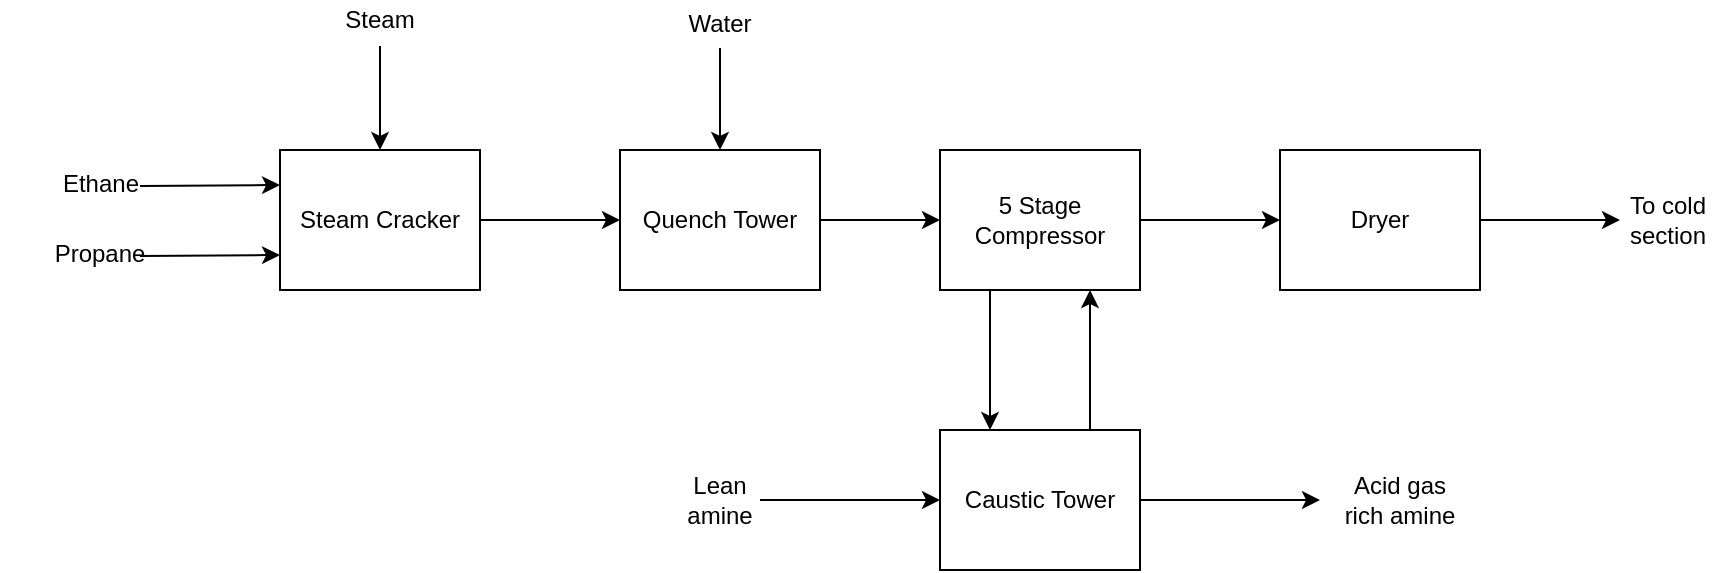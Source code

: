 <mxfile version="14.2.7" type="github"><diagram id="Rsk6IiorEvZPipgeGu77" name="Page-1"><mxGraphModel dx="1222" dy="532" grid="0" gridSize="10" guides="1" tooltips="1" connect="1" arrows="1" fold="1" page="0" pageScale="1" pageWidth="827" pageHeight="1169" background="none" math="0" shadow="0"><root><mxCell id="0"/><mxCell id="1" parent="0"/><mxCell id="NiAOHMUM3ZDg1Gnb6x4Y-1" value="Steam Cracker" style="rounded=0;whiteSpace=wrap;html=1;" parent="1" vertex="1"><mxGeometry x="70" y="210" width="100" height="70" as="geometry"/></mxCell><mxCell id="NiAOHMUM3ZDg1Gnb6x4Y-3" value="Quench Tower" style="rounded=0;whiteSpace=wrap;html=1;" parent="1" vertex="1"><mxGeometry x="240" y="210" width="100" height="70" as="geometry"/></mxCell><mxCell id="NiAOHMUM3ZDg1Gnb6x4Y-4" value="Caustic Tower" style="rounded=0;whiteSpace=wrap;html=1;" parent="1" vertex="1"><mxGeometry x="400" y="350" width="100" height="70" as="geometry"/></mxCell><mxCell id="NiAOHMUM3ZDg1Gnb6x4Y-5" value="5 Stage Compressor" style="rounded=0;whiteSpace=wrap;html=1;" parent="1" vertex="1"><mxGeometry x="400" y="210" width="100" height="70" as="geometry"/></mxCell><mxCell id="NiAOHMUM3ZDg1Gnb6x4Y-7" value="Dryer" style="rounded=0;whiteSpace=wrap;html=1;" parent="1" vertex="1"><mxGeometry x="570" y="210" width="100" height="70" as="geometry"/></mxCell><mxCell id="NiAOHMUM3ZDg1Gnb6x4Y-8" value="" style="endArrow=classic;html=1;exitX=1;exitY=0.5;exitDx=0;exitDy=0;entryX=0;entryY=0.5;entryDx=0;entryDy=0;" parent="1" source="NiAOHMUM3ZDg1Gnb6x4Y-1" target="NiAOHMUM3ZDg1Gnb6x4Y-3" edge="1"><mxGeometry width="50" height="50" relative="1" as="geometry"><mxPoint x="280" y="360" as="sourcePoint"/><mxPoint x="330" y="310" as="targetPoint"/></mxGeometry></mxCell><mxCell id="NiAOHMUM3ZDg1Gnb6x4Y-9" value="" style="endArrow=classic;html=1;exitX=1;exitY=0.5;exitDx=0;exitDy=0;entryX=0;entryY=0.5;entryDx=0;entryDy=0;" parent="1" source="NiAOHMUM3ZDg1Gnb6x4Y-3" target="NiAOHMUM3ZDg1Gnb6x4Y-5" edge="1"><mxGeometry width="50" height="50" relative="1" as="geometry"><mxPoint x="180" y="255" as="sourcePoint"/><mxPoint x="250" y="255" as="targetPoint"/></mxGeometry></mxCell><mxCell id="NiAOHMUM3ZDg1Gnb6x4Y-10" value="" style="endArrow=classic;html=1;entryX=0;entryY=0.75;entryDx=0;entryDy=0;" parent="1" target="NiAOHMUM3ZDg1Gnb6x4Y-1" edge="1"><mxGeometry width="50" height="50" relative="1" as="geometry"><mxPoint y="263" as="sourcePoint"/><mxPoint x="250" y="255" as="targetPoint"/></mxGeometry></mxCell><mxCell id="NiAOHMUM3ZDg1Gnb6x4Y-12" value="" style="endArrow=classic;html=1;exitX=0.25;exitY=1;exitDx=0;exitDy=0;entryX=0.25;entryY=0;entryDx=0;entryDy=0;entryPerimeter=0;" parent="1" source="NiAOHMUM3ZDg1Gnb6x4Y-5" target="NiAOHMUM3ZDg1Gnb6x4Y-4" edge="1"><mxGeometry width="50" height="50" relative="1" as="geometry"><mxPoint x="540" y="350" as="sourcePoint"/><mxPoint x="590" y="300" as="targetPoint"/></mxGeometry></mxCell><mxCell id="NiAOHMUM3ZDg1Gnb6x4Y-14" value="" style="endArrow=classic;html=1;exitX=0.75;exitY=0;exitDx=0;exitDy=0;entryX=0.75;entryY=1;entryDx=0;entryDy=0;exitPerimeter=0;" parent="1" source="NiAOHMUM3ZDg1Gnb6x4Y-4" target="NiAOHMUM3ZDg1Gnb6x4Y-5" edge="1"><mxGeometry width="50" height="50" relative="1" as="geometry"><mxPoint x="660" y="244.5" as="sourcePoint"/><mxPoint x="710" y="245" as="targetPoint"/></mxGeometry></mxCell><mxCell id="NiAOHMUM3ZDg1Gnb6x4Y-17" value="" style="endArrow=classic;html=1;entryX=0;entryY=0.5;entryDx=0;entryDy=0;exitX=1;exitY=0.5;exitDx=0;exitDy=0;" parent="1" source="NiAOHMUM3ZDg1Gnb6x4Y-5" target="NiAOHMUM3ZDg1Gnb6x4Y-7" edge="1"><mxGeometry width="50" height="50" relative="1" as="geometry"><mxPoint x="810" y="245" as="sourcePoint"/><mxPoint x="570" y="265" as="targetPoint"/></mxGeometry></mxCell><mxCell id="NiAOHMUM3ZDg1Gnb6x4Y-18" value="" style="endArrow=classic;html=1;entryX=0;entryY=0.25;entryDx=0;entryDy=0;" parent="1" target="NiAOHMUM3ZDg1Gnb6x4Y-1" edge="1"><mxGeometry width="50" height="50" relative="1" as="geometry"><mxPoint y="228" as="sourcePoint"/><mxPoint x="40" y="240" as="targetPoint"/></mxGeometry></mxCell><mxCell id="NiAOHMUM3ZDg1Gnb6x4Y-19" value="Ethane" style="text;html=1;strokeColor=none;fillColor=none;align=center;verticalAlign=middle;whiteSpace=wrap;rounded=0;" parent="1" vertex="1"><mxGeometry x="-69.5" y="217" width="99" height="20" as="geometry"/></mxCell><mxCell id="NiAOHMUM3ZDg1Gnb6x4Y-20" value="Propane" style="text;html=1;strokeColor=none;fillColor=none;align=center;verticalAlign=middle;whiteSpace=wrap;rounded=0;" parent="1" vertex="1"><mxGeometry x="-40" y="252" width="40" height="20" as="geometry"/></mxCell><mxCell id="NiAOHMUM3ZDg1Gnb6x4Y-21" value="" style="endArrow=classic;html=1;exitX=1;exitY=0.5;exitDx=0;exitDy=0;" parent="1" source="NiAOHMUM3ZDg1Gnb6x4Y-7" edge="1"><mxGeometry width="50" height="50" relative="1" as="geometry"><mxPoint x="510" y="360" as="sourcePoint"/><mxPoint x="740" y="245" as="targetPoint"/></mxGeometry></mxCell><mxCell id="NiAOHMUM3ZDg1Gnb6x4Y-22" value="To cold section" style="text;html=1;strokeColor=none;fillColor=none;align=center;verticalAlign=middle;whiteSpace=wrap;rounded=0;" parent="1" vertex="1"><mxGeometry x="734" y="235" width="60" height="20" as="geometry"/></mxCell><mxCell id="NiAOHMUM3ZDg1Gnb6x4Y-24" value="" style="endArrow=classic;html=1;entryX=0;entryY=0.5;entryDx=0;entryDy=0;" parent="1" target="NiAOHMUM3ZDg1Gnb6x4Y-4" edge="1"><mxGeometry width="50" height="50" relative="1" as="geometry"><mxPoint x="310" y="385" as="sourcePoint"/><mxPoint x="250" y="255" as="targetPoint"/></mxGeometry></mxCell><mxCell id="NiAOHMUM3ZDg1Gnb6x4Y-26" value="" style="endArrow=classic;html=1;exitX=1;exitY=0.5;exitDx=0;exitDy=0;" parent="1" source="NiAOHMUM3ZDg1Gnb6x4Y-4" edge="1"><mxGeometry width="50" height="50" relative="1" as="geometry"><mxPoint x="320" y="395" as="sourcePoint"/><mxPoint x="590" y="385" as="targetPoint"/></mxGeometry></mxCell><mxCell id="NiAOHMUM3ZDg1Gnb6x4Y-29" value="Acid gas rich amine" style="text;html=1;strokeColor=none;fillColor=none;align=center;verticalAlign=middle;whiteSpace=wrap;rounded=0;" parent="1" vertex="1"><mxGeometry x="600" y="375" width="60" height="20" as="geometry"/></mxCell><mxCell id="NiAOHMUM3ZDg1Gnb6x4Y-30" value="Lean amine" style="text;html=1;strokeColor=none;fillColor=none;align=center;verticalAlign=middle;whiteSpace=wrap;rounded=0;" parent="1" vertex="1"><mxGeometry x="260" y="365" width="60" height="40" as="geometry"/></mxCell><mxCell id="_lcAORCVevAdkbJ7hy_v-1" value="" style="endArrow=classic;html=1;entryX=0.5;entryY=0;entryDx=0;entryDy=0;" parent="1" target="NiAOHMUM3ZDg1Gnb6x4Y-3" edge="1"><mxGeometry width="50" height="50" relative="1" as="geometry"><mxPoint x="290" y="159" as="sourcePoint"/><mxPoint x="501" y="316" as="targetPoint"/></mxGeometry></mxCell><mxCell id="_lcAORCVevAdkbJ7hy_v-2" value="Water" style="text;html=1;strokeColor=none;fillColor=none;align=center;verticalAlign=middle;whiteSpace=wrap;rounded=0;" parent="1" vertex="1"><mxGeometry x="270" y="137" width="40" height="20" as="geometry"/></mxCell><mxCell id="_lcAORCVevAdkbJ7hy_v-7" value="" style="endArrow=classic;html=1;entryX=0.5;entryY=0;entryDx=0;entryDy=0;" parent="1" target="NiAOHMUM3ZDg1Gnb6x4Y-1" edge="1"><mxGeometry width="50" height="50" relative="1" as="geometry"><mxPoint x="120" y="158" as="sourcePoint"/><mxPoint x="310" y="230" as="targetPoint"/></mxGeometry></mxCell><mxCell id="_lcAORCVevAdkbJ7hy_v-8" value="Steam" style="text;html=1;strokeColor=none;fillColor=none;align=center;verticalAlign=middle;whiteSpace=wrap;rounded=0;" parent="1" vertex="1"><mxGeometry x="100" y="135" width="40" height="20" as="geometry"/></mxCell></root></mxGraphModel></diagram></mxfile>